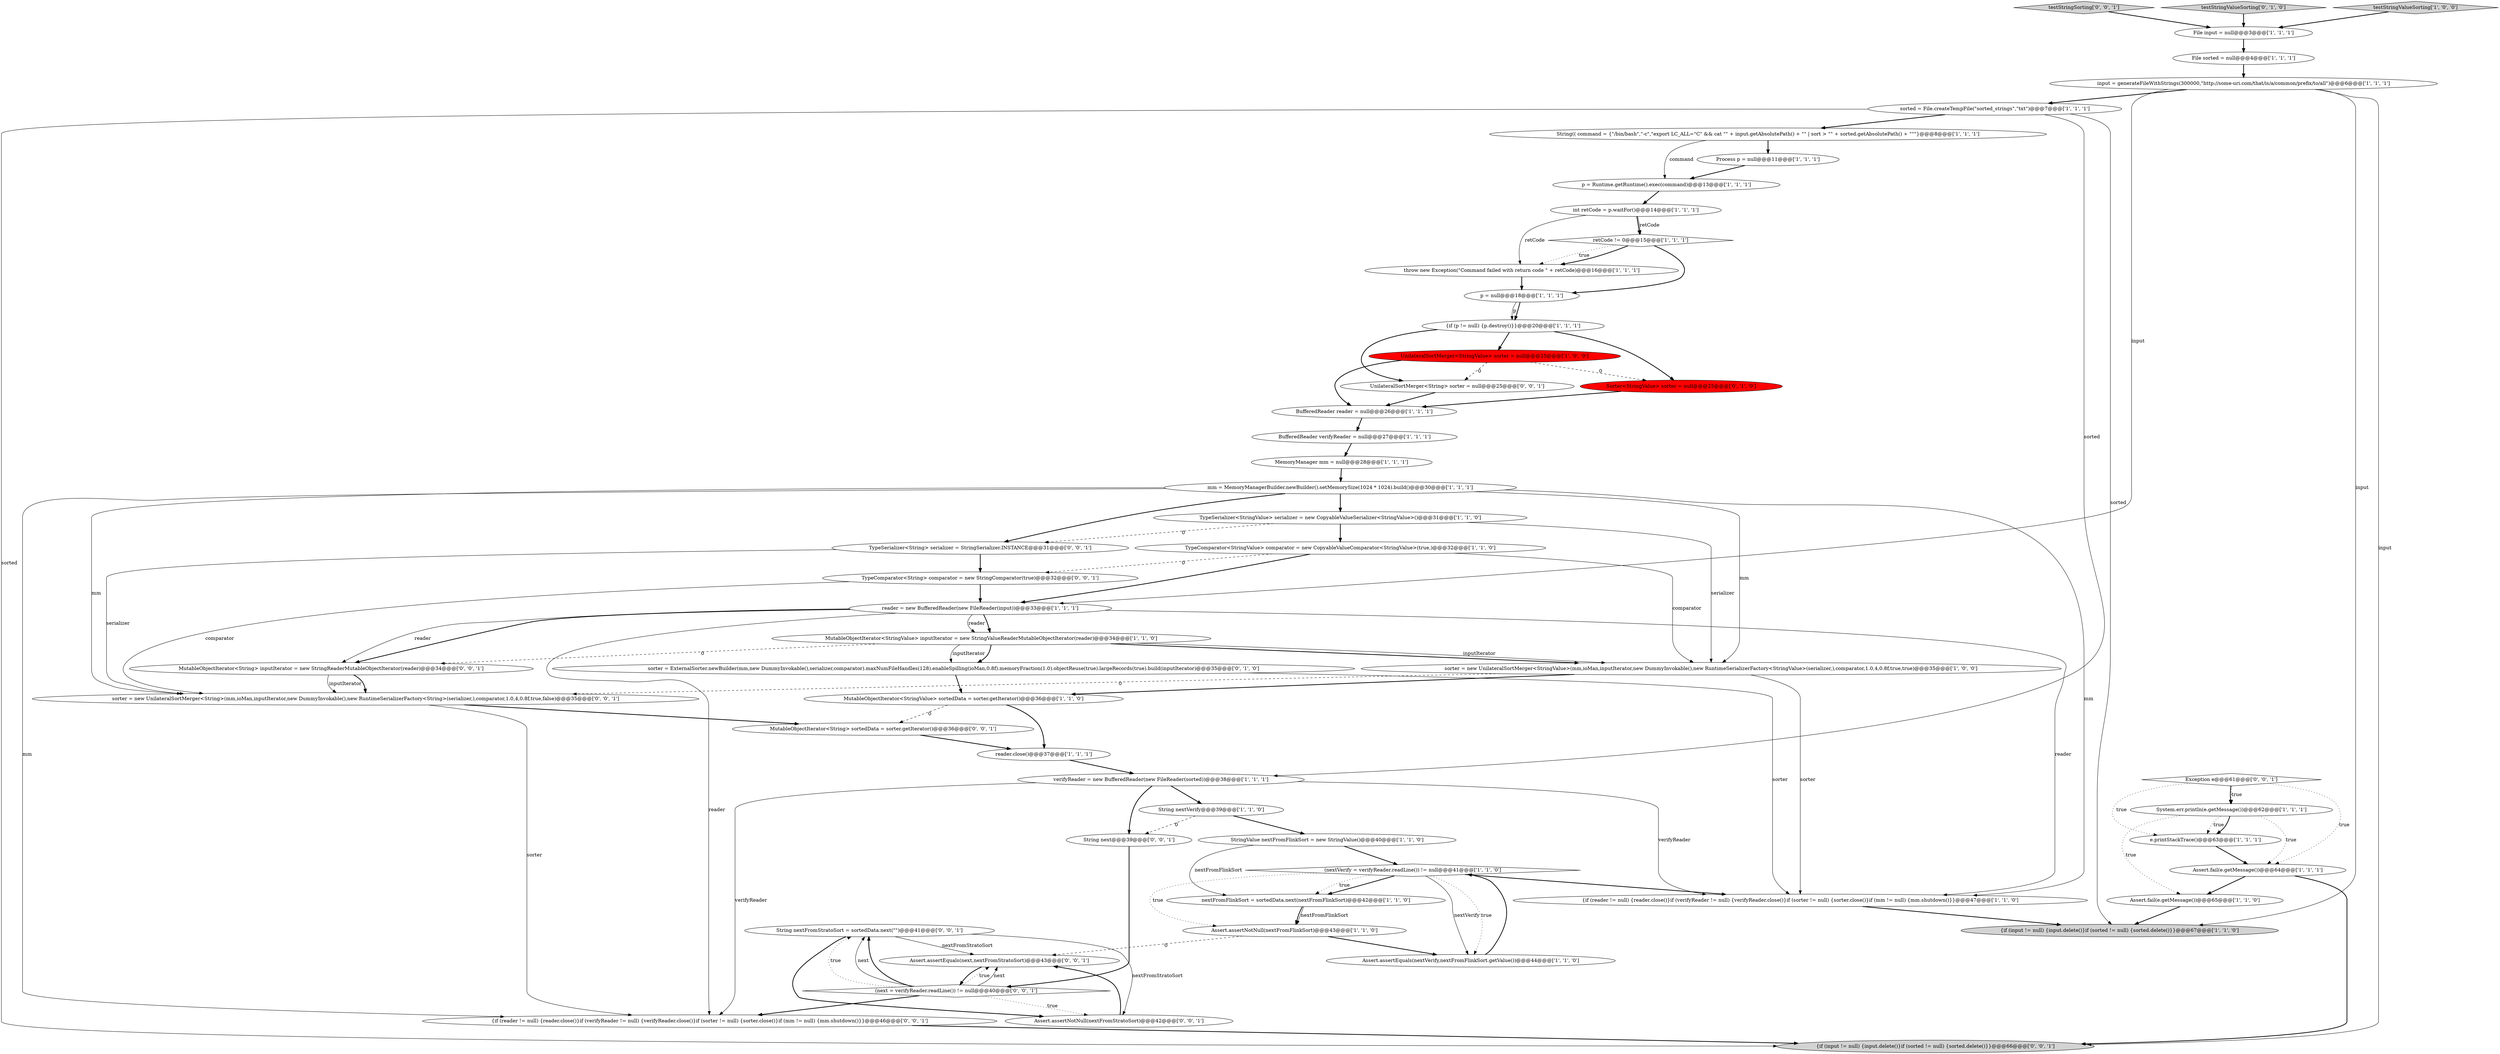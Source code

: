 digraph {
45 [style = filled, label = "String nextFromStratoSort = sortedData.next(\"\")@@@41@@@['0', '0', '1']", fillcolor = white, shape = ellipse image = "AAA0AAABBB3BBB"];
42 [style = filled, label = "testStringSorting['0', '0', '1']", fillcolor = lightgray, shape = diamond image = "AAA0AAABBB3BBB"];
47 [style = filled, label = "sorter = new UnilateralSortMerger<String>(mm,ioMan,inputIterator,new DummyInvokable(),new RuntimeSerializerFactory<String>(serializer,),comparator,1.0,4,0.8f,true,false)@@@35@@@['0', '0', '1']", fillcolor = white, shape = ellipse image = "AAA0AAABBB3BBB"];
48 [style = filled, label = "{if (reader != null) {reader.close()}if (verifyReader != null) {verifyReader.close()}if (sorter != null) {sorter.close()}if (mm != null) {mm.shutdown()}}@@@46@@@['0', '0', '1']", fillcolor = white, shape = ellipse image = "AAA0AAABBB3BBB"];
10 [style = filled, label = "Assert.assertNotNull(nextFromFlinkSort)@@@43@@@['1', '1', '0']", fillcolor = white, shape = ellipse image = "AAA0AAABBB1BBB"];
20 [style = filled, label = "BufferedReader verifyReader = null@@@27@@@['1', '1', '1']", fillcolor = white, shape = ellipse image = "AAA0AAABBB1BBB"];
29 [style = filled, label = "BufferedReader reader = null@@@26@@@['1', '1', '1']", fillcolor = white, shape = ellipse image = "AAA0AAABBB1BBB"];
24 [style = filled, label = "TypeSerializer<StringValue> serializer = new CopyableValueSerializer<StringValue>()@@@31@@@['1', '1', '0']", fillcolor = white, shape = ellipse image = "AAA0AAABBB1BBB"];
46 [style = filled, label = "MutableObjectIterator<String> sortedData = sorter.getIterator()@@@36@@@['0', '0', '1']", fillcolor = white, shape = ellipse image = "AAA0AAABBB3BBB"];
55 [style = filled, label = "String next@@@39@@@['0', '0', '1']", fillcolor = white, shape = ellipse image = "AAA0AAABBB3BBB"];
44 [style = filled, label = "TypeSerializer<String> serializer = StringSerializer.INSTANCE@@@31@@@['0', '0', '1']", fillcolor = white, shape = ellipse image = "AAA0AAABBB3BBB"];
13 [style = filled, label = "{if (reader != null) {reader.close()}if (verifyReader != null) {verifyReader.close()}if (sorter != null) {sorter.close()}if (mm != null) {mm.shutdown()}}@@@47@@@['1', '1', '0']", fillcolor = white, shape = ellipse image = "AAA0AAABBB1BBB"];
37 [style = filled, label = "{if (p != null) {p.destroy()}}@@@20@@@['1', '1', '1']", fillcolor = white, shape = ellipse image = "AAA0AAABBB1BBB"];
50 [style = filled, label = "UnilateralSortMerger<String> sorter = null@@@25@@@['0', '0', '1']", fillcolor = white, shape = ellipse image = "AAA0AAABBB3BBB"];
36 [style = filled, label = "Assert.fail(e.getMessage())@@@65@@@['1', '1', '0']", fillcolor = white, shape = ellipse image = "AAA0AAABBB1BBB"];
52 [style = filled, label = "(next = verifyReader.readLine()) != null@@@40@@@['0', '0', '1']", fillcolor = white, shape = diamond image = "AAA0AAABBB3BBB"];
31 [style = filled, label = "throw new Exception(\"Command failed with return code \" + retCode)@@@16@@@['1', '1', '1']", fillcolor = white, shape = ellipse image = "AAA0AAABBB1BBB"];
21 [style = filled, label = "e.printStackTrace()@@@63@@@['1', '1', '1']", fillcolor = white, shape = ellipse image = "AAA0AAABBB1BBB"];
28 [style = filled, label = "retCode != 0@@@15@@@['1', '1', '1']", fillcolor = white, shape = diamond image = "AAA0AAABBB1BBB"];
18 [style = filled, label = "UnilateralSortMerger<StringValue> sorter = null@@@25@@@['1', '0', '0']", fillcolor = red, shape = ellipse image = "AAA1AAABBB1BBB"];
0 [style = filled, label = "Process p = null@@@11@@@['1', '1', '1']", fillcolor = white, shape = ellipse image = "AAA0AAABBB1BBB"];
33 [style = filled, label = "String nextVerify@@@39@@@['1', '1', '0']", fillcolor = white, shape = ellipse image = "AAA0AAABBB1BBB"];
54 [style = filled, label = "TypeComparator<String> comparator = new StringComparator(true)@@@32@@@['0', '0', '1']", fillcolor = white, shape = ellipse image = "AAA0AAABBB3BBB"];
6 [style = filled, label = "StringValue nextFromFlinkSort = new StringValue()@@@40@@@['1', '1', '0']", fillcolor = white, shape = ellipse image = "AAA0AAABBB1BBB"];
35 [style = filled, label = "reader.close()@@@37@@@['1', '1', '1']", fillcolor = white, shape = ellipse image = "AAA0AAABBB1BBB"];
25 [style = filled, label = "sorter = new UnilateralSortMerger<StringValue>(mm,ioMan,inputIterator,new DummyInvokable(),new RuntimeSerializerFactory<StringValue>(serializer,),comparator,1.0,4,0.8f,true,true)@@@35@@@['1', '0', '0']", fillcolor = white, shape = ellipse image = "AAA0AAABBB1BBB"];
39 [style = filled, label = "sorter = ExternalSorter.newBuilder(mm,new DummyInvokable(),serializer,comparator).maxNumFileHandles(128).enableSpilling(ioMan,0.8f).memoryFraction(1.0).objectReuse(true).largeRecords(true).build(inputIterator)@@@35@@@['0', '1', '0']", fillcolor = white, shape = ellipse image = "AAA0AAABBB2BBB"];
32 [style = filled, label = "File input = null@@@3@@@['1', '1', '1']", fillcolor = white, shape = ellipse image = "AAA0AAABBB1BBB"];
12 [style = filled, label = "System.err.println(e.getMessage())@@@62@@@['1', '1', '1']", fillcolor = white, shape = ellipse image = "AAA0AAABBB1BBB"];
22 [style = filled, label = "String(( command = {\"/bin/bash\",\"-c\",\"export LC_ALL=\"C\" && cat \"\" + input.getAbsolutePath() + \"\" | sort > \"\" + sorted.getAbsolutePath() + \"\"\"}@@@8@@@['1', '1', '1']", fillcolor = white, shape = ellipse image = "AAA0AAABBB1BBB"];
7 [style = filled, label = "input = generateFileWithStrings(300000,\"http://some-uri.com/that/is/a/common/prefix/to/all\")@@@6@@@['1', '1', '1']", fillcolor = white, shape = ellipse image = "AAA0AAABBB1BBB"];
49 [style = filled, label = "Assert.assertEquals(next,nextFromStratoSort)@@@43@@@['0', '0', '1']", fillcolor = white, shape = ellipse image = "AAA0AAABBB3BBB"];
53 [style = filled, label = "{if (input != null) {input.delete()}if (sorted != null) {sorted.delete()}}@@@66@@@['0', '0', '1']", fillcolor = lightgray, shape = ellipse image = "AAA0AAABBB3BBB"];
3 [style = filled, label = "int retCode = p.waitFor()@@@14@@@['1', '1', '1']", fillcolor = white, shape = ellipse image = "AAA0AAABBB1BBB"];
30 [style = filled, label = "reader = new BufferedReader(new FileReader(input))@@@33@@@['1', '1', '1']", fillcolor = white, shape = ellipse image = "AAA0AAABBB1BBB"];
41 [style = filled, label = "Exception e@@@61@@@['0', '0', '1']", fillcolor = white, shape = diamond image = "AAA0AAABBB3BBB"];
43 [style = filled, label = "MutableObjectIterator<String> inputIterator = new StringReaderMutableObjectIterator(reader)@@@34@@@['0', '0', '1']", fillcolor = white, shape = ellipse image = "AAA0AAABBB3BBB"];
5 [style = filled, label = "p = null@@@18@@@['1', '1', '1']", fillcolor = white, shape = ellipse image = "AAA0AAABBB1BBB"];
1 [style = filled, label = "MemoryManager mm = null@@@28@@@['1', '1', '1']", fillcolor = white, shape = ellipse image = "AAA0AAABBB1BBB"];
9 [style = filled, label = "TypeComparator<StringValue> comparator = new CopyableValueComparator<StringValue>(true,)@@@32@@@['1', '1', '0']", fillcolor = white, shape = ellipse image = "AAA0AAABBB1BBB"];
16 [style = filled, label = "Assert.fail(e.getMessage())@@@64@@@['1', '1', '1']", fillcolor = white, shape = ellipse image = "AAA0AAABBB1BBB"];
17 [style = filled, label = "mm = MemoryManagerBuilder.newBuilder().setMemorySize(1024 * 1024).build()@@@30@@@['1', '1', '1']", fillcolor = white, shape = ellipse image = "AAA0AAABBB1BBB"];
23 [style = filled, label = "MutableObjectIterator<StringValue> inputIterator = new StringValueReaderMutableObjectIterator(reader)@@@34@@@['1', '1', '0']", fillcolor = white, shape = ellipse image = "AAA0AAABBB1BBB"];
4 [style = filled, label = "sorted = File.createTempFile(\"sorted_strings\",\"txt\")@@@7@@@['1', '1', '1']", fillcolor = white, shape = ellipse image = "AAA0AAABBB1BBB"];
11 [style = filled, label = "p = Runtime.getRuntime().exec(command)@@@13@@@['1', '1', '1']", fillcolor = white, shape = ellipse image = "AAA0AAABBB1BBB"];
26 [style = filled, label = "{if (input != null) {input.delete()}if (sorted != null) {sorted.delete()}}@@@67@@@['1', '1', '0']", fillcolor = lightgray, shape = ellipse image = "AAA0AAABBB1BBB"];
19 [style = filled, label = "MutableObjectIterator<StringValue> sortedData = sorter.getIterator()@@@36@@@['1', '1', '0']", fillcolor = white, shape = ellipse image = "AAA0AAABBB1BBB"];
38 [style = filled, label = "testStringValueSorting['0', '1', '0']", fillcolor = lightgray, shape = diamond image = "AAA0AAABBB2BBB"];
27 [style = filled, label = "testStringValueSorting['1', '0', '0']", fillcolor = lightgray, shape = diamond image = "AAA0AAABBB1BBB"];
40 [style = filled, label = "Sorter<StringValue> sorter = null@@@25@@@['0', '1', '0']", fillcolor = red, shape = ellipse image = "AAA1AAABBB2BBB"];
14 [style = filled, label = "verifyReader = new BufferedReader(new FileReader(sorted))@@@38@@@['1', '1', '1']", fillcolor = white, shape = ellipse image = "AAA0AAABBB1BBB"];
51 [style = filled, label = "Assert.assertNotNull(nextFromStratoSort)@@@42@@@['0', '0', '1']", fillcolor = white, shape = ellipse image = "AAA0AAABBB3BBB"];
2 [style = filled, label = "File sorted = null@@@4@@@['1', '1', '1']", fillcolor = white, shape = ellipse image = "AAA0AAABBB1BBB"];
8 [style = filled, label = "(nextVerify = verifyReader.readLine()) != null@@@41@@@['1', '1', '0']", fillcolor = white, shape = diamond image = "AAA0AAABBB1BBB"];
15 [style = filled, label = "nextFromFlinkSort = sortedData.next(nextFromFlinkSort)@@@42@@@['1', '1', '0']", fillcolor = white, shape = ellipse image = "AAA0AAABBB1BBB"];
34 [style = filled, label = "Assert.assertEquals(nextVerify,nextFromFlinkSort.getValue())@@@44@@@['1', '1', '0']", fillcolor = white, shape = ellipse image = "AAA0AAABBB1BBB"];
39->13 [style = solid, label="sorter"];
39->19 [style = bold, label=""];
15->10 [style = bold, label=""];
27->32 [style = bold, label=""];
8->34 [style = solid, label="nextVerify"];
14->13 [style = solid, label="verifyReader"];
52->51 [style = dotted, label="true"];
12->21 [style = dotted, label="true"];
43->47 [style = solid, label="inputIterator"];
23->43 [style = dashed, label="0"];
22->0 [style = bold, label=""];
41->12 [style = dotted, label="true"];
17->47 [style = solid, label="mm"];
7->26 [style = solid, label="input"];
25->19 [style = bold, label=""];
21->16 [style = bold, label=""];
24->25 [style = solid, label="serializer"];
25->13 [style = solid, label="sorter"];
10->49 [style = dashed, label="0"];
17->44 [style = bold, label=""];
44->47 [style = solid, label="serializer"];
5->37 [style = bold, label=""];
41->21 [style = dotted, label="true"];
30->48 [style = solid, label="reader"];
50->29 [style = bold, label=""];
23->25 [style = bold, label=""];
28->5 [style = bold, label=""];
17->48 [style = solid, label="mm"];
12->21 [style = bold, label=""];
22->11 [style = solid, label="command"];
31->5 [style = bold, label=""];
7->53 [style = solid, label="input"];
52->45 [style = bold, label=""];
34->8 [style = bold, label=""];
3->31 [style = solid, label="retCode"];
8->34 [style = dotted, label="true"];
17->13 [style = solid, label="mm"];
1->17 [style = bold, label=""];
38->32 [style = bold, label=""];
29->20 [style = bold, label=""];
43->47 [style = bold, label=""];
10->34 [style = bold, label=""];
52->45 [style = dotted, label="true"];
19->46 [style = dashed, label="0"];
52->48 [style = bold, label=""];
42->32 [style = bold, label=""];
4->53 [style = solid, label="sorted"];
6->15 [style = solid, label="nextFromFlinkSort"];
9->25 [style = solid, label="comparator"];
4->22 [style = bold, label=""];
40->29 [style = bold, label=""];
14->48 [style = solid, label="verifyReader"];
44->54 [style = bold, label=""];
18->40 [style = dashed, label="0"];
16->36 [style = bold, label=""];
8->15 [style = bold, label=""];
30->43 [style = bold, label=""];
45->51 [style = bold, label=""];
28->31 [style = bold, label=""];
33->55 [style = dashed, label="0"];
41->16 [style = dotted, label="true"];
12->36 [style = dotted, label="true"];
8->15 [style = dotted, label="true"];
0->11 [style = bold, label=""];
5->37 [style = solid, label="p"];
25->47 [style = dashed, label="0"];
24->44 [style = dashed, label="0"];
7->4 [style = bold, label=""];
20->1 [style = bold, label=""];
35->14 [style = bold, label=""];
15->10 [style = solid, label="nextFromFlinkSort"];
54->47 [style = solid, label="comparator"];
45->49 [style = solid, label="nextFromStratoSort"];
30->43 [style = solid, label="reader"];
3->28 [style = bold, label=""];
4->26 [style = solid, label="sorted"];
11->3 [style = bold, label=""];
13->26 [style = bold, label=""];
19->35 [style = bold, label=""];
46->35 [style = bold, label=""];
3->28 [style = solid, label="retCode"];
23->39 [style = bold, label=""];
23->39 [style = solid, label="inputIterator"];
41->12 [style = bold, label=""];
55->52 [style = bold, label=""];
24->9 [style = bold, label=""];
8->13 [style = bold, label=""];
7->30 [style = solid, label="input"];
47->48 [style = solid, label="sorter"];
28->31 [style = dotted, label="true"];
52->49 [style = dotted, label="true"];
4->14 [style = solid, label="sorted"];
30->13 [style = solid, label="reader"];
33->6 [style = bold, label=""];
30->23 [style = bold, label=""];
54->30 [style = bold, label=""];
47->46 [style = bold, label=""];
9->30 [style = bold, label=""];
48->53 [style = bold, label=""];
51->49 [style = bold, label=""];
36->26 [style = bold, label=""];
8->10 [style = dotted, label="true"];
23->25 [style = solid, label="inputIterator"];
32->2 [style = bold, label=""];
16->53 [style = bold, label=""];
14->33 [style = bold, label=""];
18->50 [style = dashed, label="0"];
18->29 [style = bold, label=""];
17->24 [style = bold, label=""];
45->51 [style = solid, label="nextFromStratoSort"];
49->52 [style = bold, label=""];
12->16 [style = dotted, label="true"];
52->45 [style = solid, label="next"];
30->23 [style = solid, label="reader"];
6->8 [style = bold, label=""];
37->18 [style = bold, label=""];
17->25 [style = solid, label="mm"];
14->55 [style = bold, label=""];
2->7 [style = bold, label=""];
9->54 [style = dashed, label="0"];
37->40 [style = bold, label=""];
52->49 [style = solid, label="next"];
37->50 [style = bold, label=""];
}
